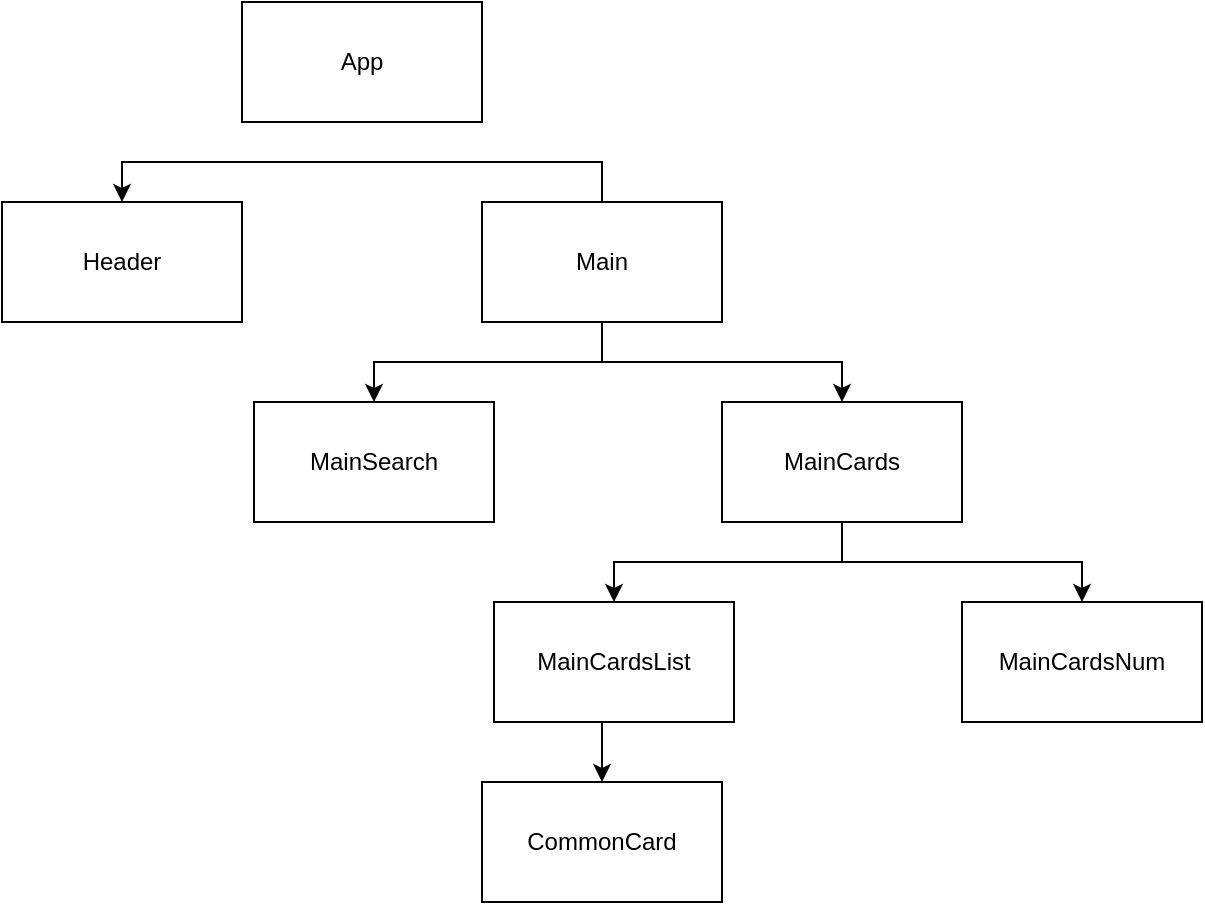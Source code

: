 <mxfile version="22.1.8" type="device">
  <diagram name="Pagina-1" id="tuVrGOUZctKjle70NeRJ">
    <mxGraphModel dx="1426" dy="785" grid="1" gridSize="10" guides="1" tooltips="1" connect="1" arrows="1" fold="1" page="1" pageScale="1" pageWidth="827" pageHeight="1169" math="0" shadow="0">
      <root>
        <mxCell id="0" />
        <mxCell id="1" parent="0" />
        <mxCell id="wMePFqLauwYwQJXEUMRH-9" style="edgeStyle=orthogonalEdgeStyle;rounded=0;orthogonalLoop=1;jettySize=auto;html=1;exitX=0.5;exitY=0;exitDx=0;exitDy=0;entryX=0.5;entryY=0;entryDx=0;entryDy=0;" edge="1" parent="1" source="wMePFqLauwYwQJXEUMRH-3" target="wMePFqLauwYwQJXEUMRH-2">
          <mxGeometry relative="1" as="geometry" />
        </mxCell>
        <mxCell id="wMePFqLauwYwQJXEUMRH-1" value="App" style="rounded=0;whiteSpace=wrap;html=1;" vertex="1" parent="1">
          <mxGeometry x="354" y="50" width="120" height="60" as="geometry" />
        </mxCell>
        <mxCell id="wMePFqLauwYwQJXEUMRH-2" value="Header" style="rounded=0;whiteSpace=wrap;html=1;" vertex="1" parent="1">
          <mxGeometry x="234" y="150" width="120" height="60" as="geometry" />
        </mxCell>
        <mxCell id="wMePFqLauwYwQJXEUMRH-12" style="edgeStyle=orthogonalEdgeStyle;rounded=0;orthogonalLoop=1;jettySize=auto;html=1;exitX=0.5;exitY=1;exitDx=0;exitDy=0;entryX=0.5;entryY=0;entryDx=0;entryDy=0;" edge="1" parent="1" source="wMePFqLauwYwQJXEUMRH-3" target="wMePFqLauwYwQJXEUMRH-5">
          <mxGeometry relative="1" as="geometry" />
        </mxCell>
        <mxCell id="wMePFqLauwYwQJXEUMRH-13" style="edgeStyle=orthogonalEdgeStyle;rounded=0;orthogonalLoop=1;jettySize=auto;html=1;exitX=0.5;exitY=1;exitDx=0;exitDy=0;entryX=0.5;entryY=0;entryDx=0;entryDy=0;" edge="1" parent="1" source="wMePFqLauwYwQJXEUMRH-3" target="wMePFqLauwYwQJXEUMRH-4">
          <mxGeometry relative="1" as="geometry" />
        </mxCell>
        <mxCell id="wMePFqLauwYwQJXEUMRH-3" value="Main" style="rounded=0;whiteSpace=wrap;html=1;" vertex="1" parent="1">
          <mxGeometry x="474" y="150" width="120" height="60" as="geometry" />
        </mxCell>
        <mxCell id="wMePFqLauwYwQJXEUMRH-14" style="edgeStyle=orthogonalEdgeStyle;rounded=0;orthogonalLoop=1;jettySize=auto;html=1;exitX=0.5;exitY=1;exitDx=0;exitDy=0;entryX=0.5;entryY=0;entryDx=0;entryDy=0;" edge="1" parent="1" source="wMePFqLauwYwQJXEUMRH-4" target="wMePFqLauwYwQJXEUMRH-6">
          <mxGeometry relative="1" as="geometry" />
        </mxCell>
        <mxCell id="wMePFqLauwYwQJXEUMRH-15" style="edgeStyle=orthogonalEdgeStyle;rounded=0;orthogonalLoop=1;jettySize=auto;html=1;exitX=0.5;exitY=1;exitDx=0;exitDy=0;entryX=0.5;entryY=0;entryDx=0;entryDy=0;" edge="1" parent="1" source="wMePFqLauwYwQJXEUMRH-4" target="wMePFqLauwYwQJXEUMRH-7">
          <mxGeometry relative="1" as="geometry" />
        </mxCell>
        <mxCell id="wMePFqLauwYwQJXEUMRH-4" value="MainCards" style="rounded=0;whiteSpace=wrap;html=1;" vertex="1" parent="1">
          <mxGeometry x="594" y="250" width="120" height="60" as="geometry" />
        </mxCell>
        <mxCell id="wMePFqLauwYwQJXEUMRH-5" value="MainSearch" style="rounded=0;whiteSpace=wrap;html=1;" vertex="1" parent="1">
          <mxGeometry x="360" y="250" width="120" height="60" as="geometry" />
        </mxCell>
        <mxCell id="wMePFqLauwYwQJXEUMRH-16" style="edgeStyle=orthogonalEdgeStyle;rounded=0;orthogonalLoop=1;jettySize=auto;html=1;exitX=0.5;exitY=1;exitDx=0;exitDy=0;entryX=0.5;entryY=0;entryDx=0;entryDy=0;" edge="1" parent="1" source="wMePFqLauwYwQJXEUMRH-6" target="wMePFqLauwYwQJXEUMRH-8">
          <mxGeometry relative="1" as="geometry" />
        </mxCell>
        <mxCell id="wMePFqLauwYwQJXEUMRH-6" value="MainCardsList" style="rounded=0;whiteSpace=wrap;html=1;" vertex="1" parent="1">
          <mxGeometry x="480" y="350" width="120" height="60" as="geometry" />
        </mxCell>
        <mxCell id="wMePFqLauwYwQJXEUMRH-7" value="MainCardsNum" style="rounded=0;whiteSpace=wrap;html=1;" vertex="1" parent="1">
          <mxGeometry x="714" y="350" width="120" height="60" as="geometry" />
        </mxCell>
        <mxCell id="wMePFqLauwYwQJXEUMRH-8" value="CommonCard" style="rounded=0;whiteSpace=wrap;html=1;" vertex="1" parent="1">
          <mxGeometry x="474" y="440" width="120" height="60" as="geometry" />
        </mxCell>
      </root>
    </mxGraphModel>
  </diagram>
</mxfile>
